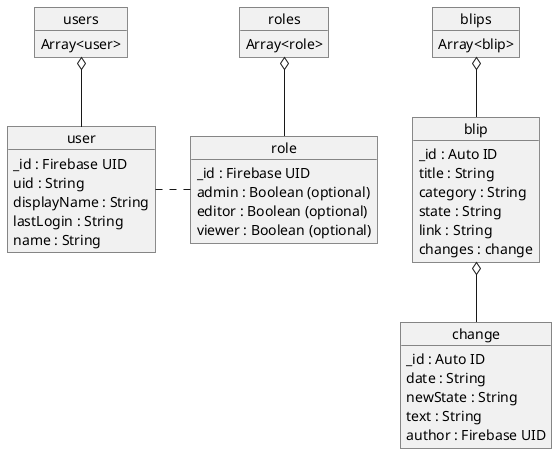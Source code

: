 @startuml firestore_schema

object users
users : Array<user>

object "user" as user
user : _id : Firebase UID
user : uid : String
user : displayName : String
user : lastLogin : String
user : name : String

users o-- user


object roles
roles : Array<role>

object "role" as role
role : _id : Firebase UID
role : admin : Boolean (optional)
role : editor : Boolean (optional)
role : viewer : Boolean (optional)

roles o-- role
role .left. user


object blips
blips : Array<blip>

object blip
blip : _id : Auto ID
blip : title : String
blip : category : String
blip : state : String
blip : link : String
blip : changes : change

blips o-- blip

object change
change : _id : Auto ID
change : date : String
change : newState : String
change : text : String
change : author : Firebase UID

blip o-- change

@enduml